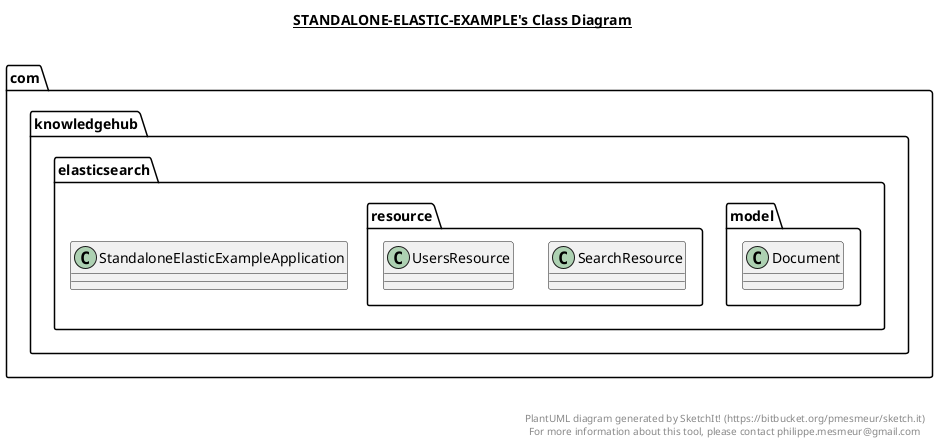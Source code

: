 @startuml

title __STANDALONE-ELASTIC-EXAMPLE's Class Diagram__\n

  namespace com.knowledgehub.elasticsearch {
    class com.knowledgehub.elasticsearch.StandaloneElasticExampleApplication {
    }
  }
  

  namespace com.knowledgehub.elasticsearch {
    namespace model {
      class com.knowledgehub.elasticsearch.model.Document {
      }
    }
  }
  

  namespace com.knowledgehub.elasticsearch {
    namespace resource {
      class com.knowledgehub.elasticsearch.resource.SearchResource {
      }
    }
  }
  

  namespace com.knowledgehub.elasticsearch {
    namespace resource {
      class com.knowledgehub.elasticsearch.resource.UsersResource {
      }
    }
  }
  



right footer


PlantUML diagram generated by SketchIt! (https://bitbucket.org/pmesmeur/sketch.it)
For more information about this tool, please contact philippe.mesmeur@gmail.com
endfooter

@enduml
